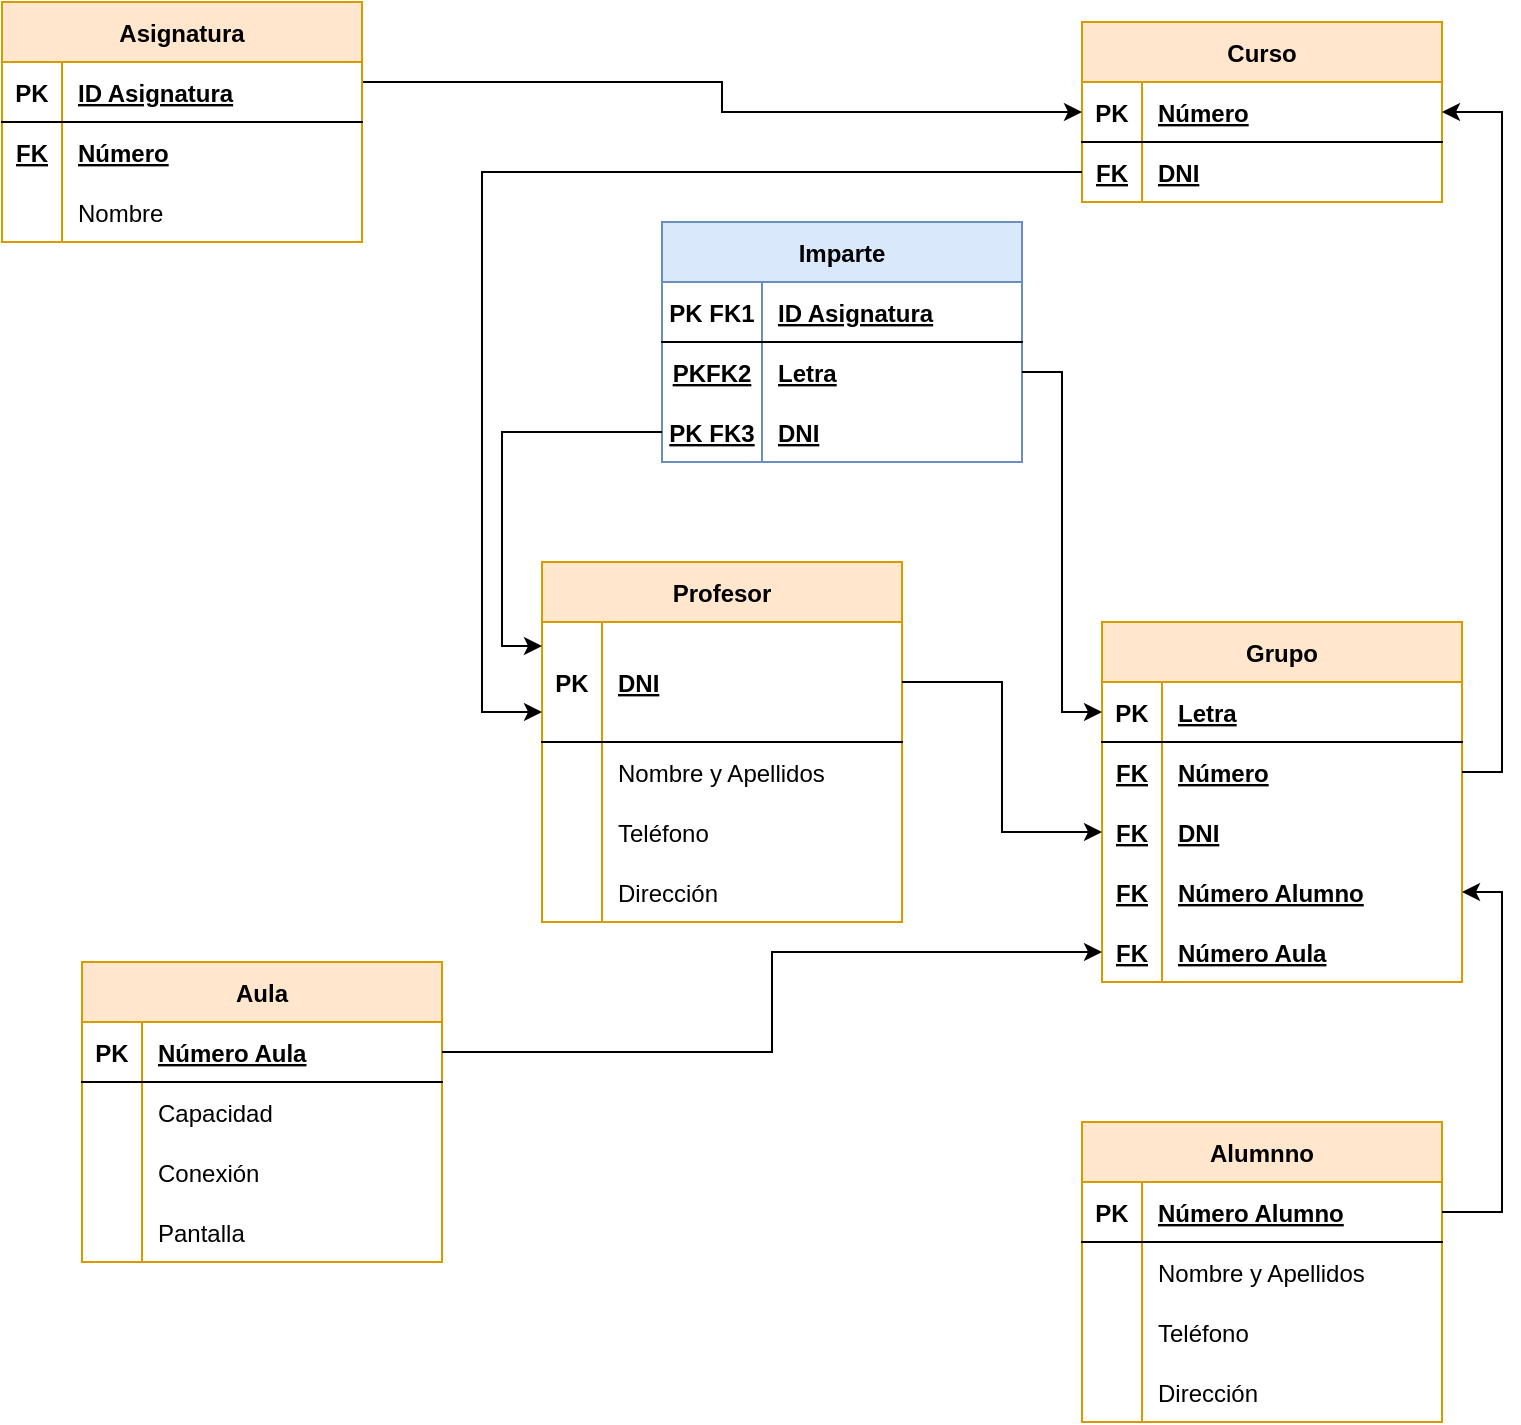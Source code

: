 <mxfile version="21.8.2" type="github">
  <diagram id="JBpMefo0yprfa7kV5Fog" name="Página-1">
    <mxGraphModel dx="1434" dy="669" grid="1" gridSize="10" guides="1" tooltips="1" connect="1" arrows="1" fold="1" page="1" pageScale="1" pageWidth="827" pageHeight="1169" math="0" shadow="0">
      <root>
        <mxCell id="0" />
        <mxCell id="1" parent="0" />
        <mxCell id="TN-RU8l-zn4eV9_Rh9fa-1" value="Profesor " style="shape=table;startSize=30;container=1;collapsible=1;childLayout=tableLayout;fixedRows=1;rowLines=0;fontStyle=1;align=center;resizeLast=1;fillColor=#ffe6cc;strokeColor=#d79b00;" parent="1" vertex="1">
          <mxGeometry x="300" y="290" width="180" height="180" as="geometry" />
        </mxCell>
        <mxCell id="TN-RU8l-zn4eV9_Rh9fa-2" value="" style="shape=tableRow;horizontal=0;startSize=0;swimlaneHead=0;swimlaneBody=0;fillColor=none;collapsible=0;dropTarget=0;points=[[0,0.5],[1,0.5]];portConstraint=eastwest;top=0;left=0;right=0;bottom=1;" parent="TN-RU8l-zn4eV9_Rh9fa-1" vertex="1">
          <mxGeometry y="30" width="180" height="60" as="geometry" />
        </mxCell>
        <mxCell id="TN-RU8l-zn4eV9_Rh9fa-3" value="PK" style="shape=partialRectangle;connectable=0;fillColor=none;top=0;left=0;bottom=0;right=0;fontStyle=1;overflow=hidden;" parent="TN-RU8l-zn4eV9_Rh9fa-2" vertex="1">
          <mxGeometry width="30" height="60" as="geometry">
            <mxRectangle width="30" height="60" as="alternateBounds" />
          </mxGeometry>
        </mxCell>
        <mxCell id="TN-RU8l-zn4eV9_Rh9fa-4" value="DNI" style="shape=partialRectangle;connectable=0;fillColor=none;top=0;left=0;bottom=0;right=0;align=left;spacingLeft=6;fontStyle=5;overflow=hidden;" parent="TN-RU8l-zn4eV9_Rh9fa-2" vertex="1">
          <mxGeometry x="30" width="150" height="60" as="geometry">
            <mxRectangle width="150" height="60" as="alternateBounds" />
          </mxGeometry>
        </mxCell>
        <mxCell id="TN-RU8l-zn4eV9_Rh9fa-5" value="" style="shape=tableRow;horizontal=0;startSize=0;swimlaneHead=0;swimlaneBody=0;fillColor=none;collapsible=0;dropTarget=0;points=[[0,0.5],[1,0.5]];portConstraint=eastwest;top=0;left=0;right=0;bottom=0;" parent="TN-RU8l-zn4eV9_Rh9fa-1" vertex="1">
          <mxGeometry y="90" width="180" height="30" as="geometry" />
        </mxCell>
        <mxCell id="TN-RU8l-zn4eV9_Rh9fa-6" value="" style="shape=partialRectangle;connectable=0;fillColor=none;top=0;left=0;bottom=0;right=0;editable=1;overflow=hidden;" parent="TN-RU8l-zn4eV9_Rh9fa-5" vertex="1">
          <mxGeometry width="30" height="30" as="geometry">
            <mxRectangle width="30" height="30" as="alternateBounds" />
          </mxGeometry>
        </mxCell>
        <mxCell id="TN-RU8l-zn4eV9_Rh9fa-7" value="Nombre y Apellidos" style="shape=partialRectangle;connectable=0;fillColor=none;top=0;left=0;bottom=0;right=0;align=left;spacingLeft=6;overflow=hidden;" parent="TN-RU8l-zn4eV9_Rh9fa-5" vertex="1">
          <mxGeometry x="30" width="150" height="30" as="geometry">
            <mxRectangle width="150" height="30" as="alternateBounds" />
          </mxGeometry>
        </mxCell>
        <mxCell id="TN-RU8l-zn4eV9_Rh9fa-8" value="" style="shape=tableRow;horizontal=0;startSize=0;swimlaneHead=0;swimlaneBody=0;fillColor=none;collapsible=0;dropTarget=0;points=[[0,0.5],[1,0.5]];portConstraint=eastwest;top=0;left=0;right=0;bottom=0;" parent="TN-RU8l-zn4eV9_Rh9fa-1" vertex="1">
          <mxGeometry y="120" width="180" height="30" as="geometry" />
        </mxCell>
        <mxCell id="TN-RU8l-zn4eV9_Rh9fa-9" value="" style="shape=partialRectangle;connectable=0;fillColor=none;top=0;left=0;bottom=0;right=0;editable=1;overflow=hidden;" parent="TN-RU8l-zn4eV9_Rh9fa-8" vertex="1">
          <mxGeometry width="30" height="30" as="geometry">
            <mxRectangle width="30" height="30" as="alternateBounds" />
          </mxGeometry>
        </mxCell>
        <mxCell id="TN-RU8l-zn4eV9_Rh9fa-10" value="Teléfono" style="shape=partialRectangle;connectable=0;fillColor=none;top=0;left=0;bottom=0;right=0;align=left;spacingLeft=6;overflow=hidden;" parent="TN-RU8l-zn4eV9_Rh9fa-8" vertex="1">
          <mxGeometry x="30" width="150" height="30" as="geometry">
            <mxRectangle width="150" height="30" as="alternateBounds" />
          </mxGeometry>
        </mxCell>
        <mxCell id="TN-RU8l-zn4eV9_Rh9fa-11" value="" style="shape=tableRow;horizontal=0;startSize=0;swimlaneHead=0;swimlaneBody=0;fillColor=none;collapsible=0;dropTarget=0;points=[[0,0.5],[1,0.5]];portConstraint=eastwest;top=0;left=0;right=0;bottom=0;" parent="TN-RU8l-zn4eV9_Rh9fa-1" vertex="1">
          <mxGeometry y="150" width="180" height="30" as="geometry" />
        </mxCell>
        <mxCell id="TN-RU8l-zn4eV9_Rh9fa-12" value="" style="shape=partialRectangle;connectable=0;fillColor=none;top=0;left=0;bottom=0;right=0;editable=1;overflow=hidden;" parent="TN-RU8l-zn4eV9_Rh9fa-11" vertex="1">
          <mxGeometry width="30" height="30" as="geometry">
            <mxRectangle width="30" height="30" as="alternateBounds" />
          </mxGeometry>
        </mxCell>
        <mxCell id="TN-RU8l-zn4eV9_Rh9fa-13" value="Dirección" style="shape=partialRectangle;connectable=0;fillColor=none;top=0;left=0;bottom=0;right=0;align=left;spacingLeft=6;overflow=hidden;" parent="TN-RU8l-zn4eV9_Rh9fa-11" vertex="1">
          <mxGeometry x="30" width="150" height="30" as="geometry">
            <mxRectangle width="150" height="30" as="alternateBounds" />
          </mxGeometry>
        </mxCell>
        <mxCell id="TN-RU8l-zn4eV9_Rh9fa-14" value="Curso" style="shape=table;startSize=30;container=1;collapsible=1;childLayout=tableLayout;fixedRows=1;rowLines=0;fontStyle=1;align=center;resizeLast=1;fillColor=#ffe6cc;strokeColor=#d79b00;" parent="1" vertex="1">
          <mxGeometry x="570" y="20" width="180" height="90" as="geometry" />
        </mxCell>
        <mxCell id="TN-RU8l-zn4eV9_Rh9fa-15" value="" style="shape=tableRow;horizontal=0;startSize=0;swimlaneHead=0;swimlaneBody=0;fillColor=none;collapsible=0;dropTarget=0;points=[[0,0.5],[1,0.5]];portConstraint=eastwest;top=0;left=0;right=0;bottom=1;" parent="TN-RU8l-zn4eV9_Rh9fa-14" vertex="1">
          <mxGeometry y="30" width="180" height="30" as="geometry" />
        </mxCell>
        <mxCell id="TN-RU8l-zn4eV9_Rh9fa-16" value="PK" style="shape=partialRectangle;connectable=0;fillColor=none;top=0;left=0;bottom=0;right=0;fontStyle=1;overflow=hidden;" parent="TN-RU8l-zn4eV9_Rh9fa-15" vertex="1">
          <mxGeometry width="30" height="30" as="geometry">
            <mxRectangle width="30" height="30" as="alternateBounds" />
          </mxGeometry>
        </mxCell>
        <mxCell id="TN-RU8l-zn4eV9_Rh9fa-17" value="Número" style="shape=partialRectangle;connectable=0;fillColor=none;top=0;left=0;bottom=0;right=0;align=left;spacingLeft=6;fontStyle=5;overflow=hidden;" parent="TN-RU8l-zn4eV9_Rh9fa-15" vertex="1">
          <mxGeometry x="30" width="150" height="30" as="geometry">
            <mxRectangle width="150" height="30" as="alternateBounds" />
          </mxGeometry>
        </mxCell>
        <mxCell id="TN-RU8l-zn4eV9_Rh9fa-18" value="" style="shape=tableRow;horizontal=0;startSize=0;swimlaneHead=0;swimlaneBody=0;fillColor=none;collapsible=0;dropTarget=0;points=[[0,0.5],[1,0.5]];portConstraint=eastwest;top=0;left=0;right=0;bottom=0;" parent="TN-RU8l-zn4eV9_Rh9fa-14" vertex="1">
          <mxGeometry y="60" width="180" height="30" as="geometry" />
        </mxCell>
        <mxCell id="TN-RU8l-zn4eV9_Rh9fa-19" value="FK" style="shape=partialRectangle;connectable=0;fillColor=none;top=0;left=0;bottom=0;right=0;editable=1;overflow=hidden;fontStyle=5" parent="TN-RU8l-zn4eV9_Rh9fa-18" vertex="1">
          <mxGeometry width="30" height="30" as="geometry">
            <mxRectangle width="30" height="30" as="alternateBounds" />
          </mxGeometry>
        </mxCell>
        <mxCell id="TN-RU8l-zn4eV9_Rh9fa-20" value="DNI" style="shape=partialRectangle;connectable=0;fillColor=none;top=0;left=0;bottom=0;right=0;align=left;spacingLeft=6;overflow=hidden;fontStyle=5" parent="TN-RU8l-zn4eV9_Rh9fa-18" vertex="1">
          <mxGeometry x="30" width="150" height="30" as="geometry">
            <mxRectangle width="150" height="30" as="alternateBounds" />
          </mxGeometry>
        </mxCell>
        <mxCell id="TN-RU8l-zn4eV9_Rh9fa-28" value="Grupo" style="shape=table;startSize=30;container=1;collapsible=1;childLayout=tableLayout;fixedRows=1;rowLines=0;fontStyle=1;align=center;resizeLast=1;fillColor=#ffe6cc;strokeColor=#d79b00;" parent="1" vertex="1">
          <mxGeometry x="580" y="320" width="180" height="180" as="geometry" />
        </mxCell>
        <mxCell id="TN-RU8l-zn4eV9_Rh9fa-29" value="" style="shape=tableRow;horizontal=0;startSize=0;swimlaneHead=0;swimlaneBody=0;fillColor=none;collapsible=0;dropTarget=0;points=[[0,0.5],[1,0.5]];portConstraint=eastwest;top=0;left=0;right=0;bottom=1;" parent="TN-RU8l-zn4eV9_Rh9fa-28" vertex="1">
          <mxGeometry y="30" width="180" height="30" as="geometry" />
        </mxCell>
        <mxCell id="TN-RU8l-zn4eV9_Rh9fa-30" value="PK" style="shape=partialRectangle;connectable=0;fillColor=none;top=0;left=0;bottom=0;right=0;fontStyle=1;overflow=hidden;" parent="TN-RU8l-zn4eV9_Rh9fa-29" vertex="1">
          <mxGeometry width="30" height="30" as="geometry">
            <mxRectangle width="30" height="30" as="alternateBounds" />
          </mxGeometry>
        </mxCell>
        <mxCell id="TN-RU8l-zn4eV9_Rh9fa-31" value="Letra" style="shape=partialRectangle;connectable=0;fillColor=none;top=0;left=0;bottom=0;right=0;align=left;spacingLeft=6;fontStyle=5;overflow=hidden;" parent="TN-RU8l-zn4eV9_Rh9fa-29" vertex="1">
          <mxGeometry x="30" width="150" height="30" as="geometry">
            <mxRectangle width="150" height="30" as="alternateBounds" />
          </mxGeometry>
        </mxCell>
        <mxCell id="TN-RU8l-zn4eV9_Rh9fa-32" value="" style="shape=tableRow;horizontal=0;startSize=0;swimlaneHead=0;swimlaneBody=0;fillColor=none;collapsible=0;dropTarget=0;points=[[0,0.5],[1,0.5]];portConstraint=eastwest;top=0;left=0;right=0;bottom=0;" parent="TN-RU8l-zn4eV9_Rh9fa-28" vertex="1">
          <mxGeometry y="60" width="180" height="30" as="geometry" />
        </mxCell>
        <mxCell id="TN-RU8l-zn4eV9_Rh9fa-33" value="FK" style="shape=partialRectangle;connectable=0;fillColor=none;top=0;left=0;bottom=0;right=0;editable=1;overflow=hidden;fontStyle=5" parent="TN-RU8l-zn4eV9_Rh9fa-32" vertex="1">
          <mxGeometry width="30" height="30" as="geometry">
            <mxRectangle width="30" height="30" as="alternateBounds" />
          </mxGeometry>
        </mxCell>
        <mxCell id="TN-RU8l-zn4eV9_Rh9fa-34" value="Número" style="shape=partialRectangle;connectable=0;fillColor=none;top=0;left=0;bottom=0;right=0;align=left;spacingLeft=6;overflow=hidden;fontStyle=5" parent="TN-RU8l-zn4eV9_Rh9fa-32" vertex="1">
          <mxGeometry x="30" width="150" height="30" as="geometry">
            <mxRectangle width="150" height="30" as="alternateBounds" />
          </mxGeometry>
        </mxCell>
        <mxCell id="TN-RU8l-zn4eV9_Rh9fa-35" value="" style="shape=tableRow;horizontal=0;startSize=0;swimlaneHead=0;swimlaneBody=0;fillColor=none;collapsible=0;dropTarget=0;points=[[0,0.5],[1,0.5]];portConstraint=eastwest;top=0;left=0;right=0;bottom=0;" parent="TN-RU8l-zn4eV9_Rh9fa-28" vertex="1">
          <mxGeometry y="90" width="180" height="30" as="geometry" />
        </mxCell>
        <mxCell id="TN-RU8l-zn4eV9_Rh9fa-36" value="FK" style="shape=partialRectangle;connectable=0;fillColor=none;top=0;left=0;bottom=0;right=0;editable=1;overflow=hidden;fontStyle=5" parent="TN-RU8l-zn4eV9_Rh9fa-35" vertex="1">
          <mxGeometry width="30" height="30" as="geometry">
            <mxRectangle width="30" height="30" as="alternateBounds" />
          </mxGeometry>
        </mxCell>
        <mxCell id="TN-RU8l-zn4eV9_Rh9fa-37" value="DNI" style="shape=partialRectangle;connectable=0;fillColor=none;top=0;left=0;bottom=0;right=0;align=left;spacingLeft=6;overflow=hidden;fontStyle=5" parent="TN-RU8l-zn4eV9_Rh9fa-35" vertex="1">
          <mxGeometry x="30" width="150" height="30" as="geometry">
            <mxRectangle width="150" height="30" as="alternateBounds" />
          </mxGeometry>
        </mxCell>
        <mxCell id="TN-RU8l-zn4eV9_Rh9fa-38" value="" style="shape=tableRow;horizontal=0;startSize=0;swimlaneHead=0;swimlaneBody=0;fillColor=none;collapsible=0;dropTarget=0;points=[[0,0.5],[1,0.5]];portConstraint=eastwest;top=0;left=0;right=0;bottom=0;" parent="TN-RU8l-zn4eV9_Rh9fa-28" vertex="1">
          <mxGeometry y="120" width="180" height="30" as="geometry" />
        </mxCell>
        <mxCell id="TN-RU8l-zn4eV9_Rh9fa-39" value="FK" style="shape=partialRectangle;connectable=0;fillColor=none;top=0;left=0;bottom=0;right=0;editable=1;overflow=hidden;fontStyle=5" parent="TN-RU8l-zn4eV9_Rh9fa-38" vertex="1">
          <mxGeometry width="30" height="30" as="geometry">
            <mxRectangle width="30" height="30" as="alternateBounds" />
          </mxGeometry>
        </mxCell>
        <mxCell id="TN-RU8l-zn4eV9_Rh9fa-40" value="Número Alumno" style="shape=partialRectangle;connectable=0;fillColor=none;top=0;left=0;bottom=0;right=0;align=left;spacingLeft=6;overflow=hidden;fontStyle=5" parent="TN-RU8l-zn4eV9_Rh9fa-38" vertex="1">
          <mxGeometry x="30" width="150" height="30" as="geometry">
            <mxRectangle width="150" height="30" as="alternateBounds" />
          </mxGeometry>
        </mxCell>
        <mxCell id="TN-RU8l-zn4eV9_Rh9fa-93" value="" style="shape=tableRow;horizontal=0;startSize=0;swimlaneHead=0;swimlaneBody=0;fillColor=none;collapsible=0;dropTarget=0;points=[[0,0.5],[1,0.5]];portConstraint=eastwest;top=0;left=0;right=0;bottom=0;" parent="TN-RU8l-zn4eV9_Rh9fa-28" vertex="1">
          <mxGeometry y="150" width="180" height="30" as="geometry" />
        </mxCell>
        <mxCell id="TN-RU8l-zn4eV9_Rh9fa-94" value="FK" style="shape=partialRectangle;connectable=0;fillColor=none;top=0;left=0;bottom=0;right=0;editable=1;overflow=hidden;fontStyle=5" parent="TN-RU8l-zn4eV9_Rh9fa-93" vertex="1">
          <mxGeometry width="30" height="30" as="geometry">
            <mxRectangle width="30" height="30" as="alternateBounds" />
          </mxGeometry>
        </mxCell>
        <mxCell id="TN-RU8l-zn4eV9_Rh9fa-95" value="Número Aula" style="shape=partialRectangle;connectable=0;fillColor=none;top=0;left=0;bottom=0;right=0;align=left;spacingLeft=6;overflow=hidden;fontStyle=5" parent="TN-RU8l-zn4eV9_Rh9fa-93" vertex="1">
          <mxGeometry x="30" width="150" height="30" as="geometry">
            <mxRectangle width="150" height="30" as="alternateBounds" />
          </mxGeometry>
        </mxCell>
        <mxCell id="TN-RU8l-zn4eV9_Rh9fa-42" value="Imparte" style="shape=table;startSize=30;container=1;collapsible=1;childLayout=tableLayout;fixedRows=1;rowLines=0;fontStyle=1;align=center;resizeLast=1;fillColor=#dae8fc;strokeColor=#6c8ebf;" parent="1" vertex="1">
          <mxGeometry x="360" y="120" width="180" height="120" as="geometry" />
        </mxCell>
        <mxCell id="TN-RU8l-zn4eV9_Rh9fa-43" value="" style="shape=tableRow;horizontal=0;startSize=0;swimlaneHead=0;swimlaneBody=0;fillColor=none;collapsible=0;dropTarget=0;points=[[0,0.5],[1,0.5]];portConstraint=eastwest;top=0;left=0;right=0;bottom=1;" parent="TN-RU8l-zn4eV9_Rh9fa-42" vertex="1">
          <mxGeometry y="30" width="180" height="30" as="geometry" />
        </mxCell>
        <mxCell id="TN-RU8l-zn4eV9_Rh9fa-44" value="PK FK1" style="shape=partialRectangle;connectable=0;fillColor=none;top=0;left=0;bottom=0;right=0;fontStyle=1;overflow=hidden;" parent="TN-RU8l-zn4eV9_Rh9fa-43" vertex="1">
          <mxGeometry width="50" height="30" as="geometry">
            <mxRectangle width="50" height="30" as="alternateBounds" />
          </mxGeometry>
        </mxCell>
        <mxCell id="TN-RU8l-zn4eV9_Rh9fa-45" value="ID Asignatura" style="shape=partialRectangle;connectable=0;fillColor=none;top=0;left=0;bottom=0;right=0;align=left;spacingLeft=6;fontStyle=5;overflow=hidden;" parent="TN-RU8l-zn4eV9_Rh9fa-43" vertex="1">
          <mxGeometry x="50" width="130" height="30" as="geometry">
            <mxRectangle width="130" height="30" as="alternateBounds" />
          </mxGeometry>
        </mxCell>
        <mxCell id="TN-RU8l-zn4eV9_Rh9fa-46" value="" style="shape=tableRow;horizontal=0;startSize=0;swimlaneHead=0;swimlaneBody=0;fillColor=none;collapsible=0;dropTarget=0;points=[[0,0.5],[1,0.5]];portConstraint=eastwest;top=0;left=0;right=0;bottom=0;" parent="TN-RU8l-zn4eV9_Rh9fa-42" vertex="1">
          <mxGeometry y="60" width="180" height="30" as="geometry" />
        </mxCell>
        <mxCell id="TN-RU8l-zn4eV9_Rh9fa-47" value="PKFK2" style="shape=partialRectangle;connectable=0;fillColor=none;top=0;left=0;bottom=0;right=0;editable=1;overflow=hidden;fontStyle=5" parent="TN-RU8l-zn4eV9_Rh9fa-46" vertex="1">
          <mxGeometry width="50" height="30" as="geometry">
            <mxRectangle width="50" height="30" as="alternateBounds" />
          </mxGeometry>
        </mxCell>
        <mxCell id="TN-RU8l-zn4eV9_Rh9fa-48" value="Letra" style="shape=partialRectangle;connectable=0;fillColor=none;top=0;left=0;bottom=0;right=0;align=left;spacingLeft=6;overflow=hidden;fontStyle=5" parent="TN-RU8l-zn4eV9_Rh9fa-46" vertex="1">
          <mxGeometry x="50" width="130" height="30" as="geometry">
            <mxRectangle width="130" height="30" as="alternateBounds" />
          </mxGeometry>
        </mxCell>
        <mxCell id="TN-RU8l-zn4eV9_Rh9fa-49" value="" style="shape=tableRow;horizontal=0;startSize=0;swimlaneHead=0;swimlaneBody=0;fillColor=none;collapsible=0;dropTarget=0;points=[[0,0.5],[1,0.5]];portConstraint=eastwest;top=0;left=0;right=0;bottom=0;" parent="TN-RU8l-zn4eV9_Rh9fa-42" vertex="1">
          <mxGeometry y="90" width="180" height="30" as="geometry" />
        </mxCell>
        <mxCell id="TN-RU8l-zn4eV9_Rh9fa-50" value="PK FK3" style="shape=partialRectangle;connectable=0;fillColor=none;top=0;left=0;bottom=0;right=0;editable=1;overflow=hidden;fontStyle=5" parent="TN-RU8l-zn4eV9_Rh9fa-49" vertex="1">
          <mxGeometry width="50" height="30" as="geometry">
            <mxRectangle width="50" height="30" as="alternateBounds" />
          </mxGeometry>
        </mxCell>
        <mxCell id="TN-RU8l-zn4eV9_Rh9fa-51" value="DNI" style="shape=partialRectangle;connectable=0;fillColor=none;top=0;left=0;bottom=0;right=0;align=left;spacingLeft=6;overflow=hidden;fontStyle=5" parent="TN-RU8l-zn4eV9_Rh9fa-49" vertex="1">
          <mxGeometry x="50" width="130" height="30" as="geometry">
            <mxRectangle width="130" height="30" as="alternateBounds" />
          </mxGeometry>
        </mxCell>
        <mxCell id="TN-RU8l-zn4eV9_Rh9fa-119" style="edgeStyle=orthogonalEdgeStyle;rounded=0;orthogonalLoop=1;jettySize=auto;html=1;entryX=0;entryY=0.5;entryDx=0;entryDy=0;startArrow=none;startFill=0;endArrow=classic;endFill=1;" parent="1" source="TN-RU8l-zn4eV9_Rh9fa-55" target="TN-RU8l-zn4eV9_Rh9fa-15" edge="1">
          <mxGeometry relative="1" as="geometry">
            <Array as="points">
              <mxPoint x="390" y="50" />
              <mxPoint x="390" y="65" />
            </Array>
          </mxGeometry>
        </mxCell>
        <mxCell id="TN-RU8l-zn4eV9_Rh9fa-55" value="Asignatura " style="shape=table;startSize=30;container=1;collapsible=1;childLayout=tableLayout;fixedRows=1;rowLines=0;fontStyle=1;align=center;resizeLast=1;fillColor=#ffe6cc;strokeColor=#d79b00;" parent="1" vertex="1">
          <mxGeometry x="30" y="10" width="180" height="120" as="geometry" />
        </mxCell>
        <mxCell id="TN-RU8l-zn4eV9_Rh9fa-56" value="" style="shape=tableRow;horizontal=0;startSize=0;swimlaneHead=0;swimlaneBody=0;fillColor=none;collapsible=0;dropTarget=0;points=[[0,0.5],[1,0.5]];portConstraint=eastwest;top=0;left=0;right=0;bottom=1;" parent="TN-RU8l-zn4eV9_Rh9fa-55" vertex="1">
          <mxGeometry y="30" width="180" height="30" as="geometry" />
        </mxCell>
        <mxCell id="TN-RU8l-zn4eV9_Rh9fa-57" value="PK" style="shape=partialRectangle;connectable=0;fillColor=none;top=0;left=0;bottom=0;right=0;fontStyle=1;overflow=hidden;" parent="TN-RU8l-zn4eV9_Rh9fa-56" vertex="1">
          <mxGeometry width="30" height="30" as="geometry">
            <mxRectangle width="30" height="30" as="alternateBounds" />
          </mxGeometry>
        </mxCell>
        <mxCell id="TN-RU8l-zn4eV9_Rh9fa-58" value="ID Asignatura" style="shape=partialRectangle;connectable=0;fillColor=none;top=0;left=0;bottom=0;right=0;align=left;spacingLeft=6;fontStyle=5;overflow=hidden;" parent="TN-RU8l-zn4eV9_Rh9fa-56" vertex="1">
          <mxGeometry x="30" width="150" height="30" as="geometry">
            <mxRectangle width="150" height="30" as="alternateBounds" />
          </mxGeometry>
        </mxCell>
        <mxCell id="TN-RU8l-zn4eV9_Rh9fa-59" value="" style="shape=tableRow;horizontal=0;startSize=0;swimlaneHead=0;swimlaneBody=0;fillColor=none;collapsible=0;dropTarget=0;points=[[0,0.5],[1,0.5]];portConstraint=eastwest;top=0;left=0;right=0;bottom=0;" parent="TN-RU8l-zn4eV9_Rh9fa-55" vertex="1">
          <mxGeometry y="60" width="180" height="30" as="geometry" />
        </mxCell>
        <mxCell id="TN-RU8l-zn4eV9_Rh9fa-60" value="FK" style="shape=partialRectangle;connectable=0;fillColor=none;top=0;left=0;bottom=0;right=0;editable=1;overflow=hidden;fontStyle=5" parent="TN-RU8l-zn4eV9_Rh9fa-59" vertex="1">
          <mxGeometry width="30" height="30" as="geometry">
            <mxRectangle width="30" height="30" as="alternateBounds" />
          </mxGeometry>
        </mxCell>
        <mxCell id="TN-RU8l-zn4eV9_Rh9fa-61" value="Número" style="shape=partialRectangle;connectable=0;fillColor=none;top=0;left=0;bottom=0;right=0;align=left;spacingLeft=6;overflow=hidden;fontStyle=5" parent="TN-RU8l-zn4eV9_Rh9fa-59" vertex="1">
          <mxGeometry x="30" width="150" height="30" as="geometry">
            <mxRectangle width="150" height="30" as="alternateBounds" />
          </mxGeometry>
        </mxCell>
        <mxCell id="TN-RU8l-zn4eV9_Rh9fa-62" value="" style="shape=tableRow;horizontal=0;startSize=0;swimlaneHead=0;swimlaneBody=0;fillColor=none;collapsible=0;dropTarget=0;points=[[0,0.5],[1,0.5]];portConstraint=eastwest;top=0;left=0;right=0;bottom=0;" parent="TN-RU8l-zn4eV9_Rh9fa-55" vertex="1">
          <mxGeometry y="90" width="180" height="30" as="geometry" />
        </mxCell>
        <mxCell id="TN-RU8l-zn4eV9_Rh9fa-63" value="" style="shape=partialRectangle;connectable=0;fillColor=none;top=0;left=0;bottom=0;right=0;editable=1;overflow=hidden;" parent="TN-RU8l-zn4eV9_Rh9fa-62" vertex="1">
          <mxGeometry width="30" height="30" as="geometry">
            <mxRectangle width="30" height="30" as="alternateBounds" />
          </mxGeometry>
        </mxCell>
        <mxCell id="TN-RU8l-zn4eV9_Rh9fa-64" value="Nombre" style="shape=partialRectangle;connectable=0;fillColor=none;top=0;left=0;bottom=0;right=0;align=left;spacingLeft=6;overflow=hidden;" parent="TN-RU8l-zn4eV9_Rh9fa-62" vertex="1">
          <mxGeometry x="30" width="150" height="30" as="geometry">
            <mxRectangle width="150" height="30" as="alternateBounds" />
          </mxGeometry>
        </mxCell>
        <mxCell id="TN-RU8l-zn4eV9_Rh9fa-73" value="Aula" style="shape=table;startSize=30;container=1;collapsible=1;childLayout=tableLayout;fixedRows=1;rowLines=0;fontStyle=1;align=center;resizeLast=1;fillColor=#ffe6cc;strokeColor=#d79b00;" parent="1" vertex="1">
          <mxGeometry x="70" y="490" width="180" height="150" as="geometry" />
        </mxCell>
        <mxCell id="TN-RU8l-zn4eV9_Rh9fa-74" value="" style="shape=tableRow;horizontal=0;startSize=0;swimlaneHead=0;swimlaneBody=0;fillColor=none;collapsible=0;dropTarget=0;points=[[0,0.5],[1,0.5]];portConstraint=eastwest;top=0;left=0;right=0;bottom=1;" parent="TN-RU8l-zn4eV9_Rh9fa-73" vertex="1">
          <mxGeometry y="30" width="180" height="30" as="geometry" />
        </mxCell>
        <mxCell id="TN-RU8l-zn4eV9_Rh9fa-75" value="PK" style="shape=partialRectangle;connectable=0;fillColor=none;top=0;left=0;bottom=0;right=0;fontStyle=1;overflow=hidden;" parent="TN-RU8l-zn4eV9_Rh9fa-74" vertex="1">
          <mxGeometry width="30" height="30" as="geometry">
            <mxRectangle width="30" height="30" as="alternateBounds" />
          </mxGeometry>
        </mxCell>
        <mxCell id="TN-RU8l-zn4eV9_Rh9fa-76" value="Número Aula" style="shape=partialRectangle;connectable=0;fillColor=none;top=0;left=0;bottom=0;right=0;align=left;spacingLeft=6;fontStyle=5;overflow=hidden;" parent="TN-RU8l-zn4eV9_Rh9fa-74" vertex="1">
          <mxGeometry x="30" width="150" height="30" as="geometry">
            <mxRectangle width="150" height="30" as="alternateBounds" />
          </mxGeometry>
        </mxCell>
        <mxCell id="TN-RU8l-zn4eV9_Rh9fa-77" value="" style="shape=tableRow;horizontal=0;startSize=0;swimlaneHead=0;swimlaneBody=0;fillColor=none;collapsible=0;dropTarget=0;points=[[0,0.5],[1,0.5]];portConstraint=eastwest;top=0;left=0;right=0;bottom=0;" parent="TN-RU8l-zn4eV9_Rh9fa-73" vertex="1">
          <mxGeometry y="60" width="180" height="30" as="geometry" />
        </mxCell>
        <mxCell id="TN-RU8l-zn4eV9_Rh9fa-78" value="" style="shape=partialRectangle;connectable=0;fillColor=none;top=0;left=0;bottom=0;right=0;editable=1;overflow=hidden;" parent="TN-RU8l-zn4eV9_Rh9fa-77" vertex="1">
          <mxGeometry width="30" height="30" as="geometry">
            <mxRectangle width="30" height="30" as="alternateBounds" />
          </mxGeometry>
        </mxCell>
        <mxCell id="TN-RU8l-zn4eV9_Rh9fa-79" value="Capacidad                " style="shape=partialRectangle;connectable=0;fillColor=none;top=0;left=0;bottom=0;right=0;align=left;spacingLeft=6;overflow=hidden;" parent="TN-RU8l-zn4eV9_Rh9fa-77" vertex="1">
          <mxGeometry x="30" width="150" height="30" as="geometry">
            <mxRectangle width="150" height="30" as="alternateBounds" />
          </mxGeometry>
        </mxCell>
        <mxCell id="TN-RU8l-zn4eV9_Rh9fa-80" value="" style="shape=tableRow;horizontal=0;startSize=0;swimlaneHead=0;swimlaneBody=0;fillColor=none;collapsible=0;dropTarget=0;points=[[0,0.5],[1,0.5]];portConstraint=eastwest;top=0;left=0;right=0;bottom=0;" parent="TN-RU8l-zn4eV9_Rh9fa-73" vertex="1">
          <mxGeometry y="90" width="180" height="30" as="geometry" />
        </mxCell>
        <mxCell id="TN-RU8l-zn4eV9_Rh9fa-81" value="" style="shape=partialRectangle;connectable=0;fillColor=none;top=0;left=0;bottom=0;right=0;editable=1;overflow=hidden;" parent="TN-RU8l-zn4eV9_Rh9fa-80" vertex="1">
          <mxGeometry width="30" height="30" as="geometry">
            <mxRectangle width="30" height="30" as="alternateBounds" />
          </mxGeometry>
        </mxCell>
        <mxCell id="TN-RU8l-zn4eV9_Rh9fa-82" value="Conexión" style="shape=partialRectangle;connectable=0;fillColor=none;top=0;left=0;bottom=0;right=0;align=left;spacingLeft=6;overflow=hidden;" parent="TN-RU8l-zn4eV9_Rh9fa-80" vertex="1">
          <mxGeometry x="30" width="150" height="30" as="geometry">
            <mxRectangle width="150" height="30" as="alternateBounds" />
          </mxGeometry>
        </mxCell>
        <mxCell id="TN-RU8l-zn4eV9_Rh9fa-83" value="" style="shape=tableRow;horizontal=0;startSize=0;swimlaneHead=0;swimlaneBody=0;fillColor=none;collapsible=0;dropTarget=0;points=[[0,0.5],[1,0.5]];portConstraint=eastwest;top=0;left=0;right=0;bottom=0;" parent="TN-RU8l-zn4eV9_Rh9fa-73" vertex="1">
          <mxGeometry y="120" width="180" height="30" as="geometry" />
        </mxCell>
        <mxCell id="TN-RU8l-zn4eV9_Rh9fa-84" value="" style="shape=partialRectangle;connectable=0;fillColor=none;top=0;left=0;bottom=0;right=0;editable=1;overflow=hidden;" parent="TN-RU8l-zn4eV9_Rh9fa-83" vertex="1">
          <mxGeometry width="30" height="30" as="geometry">
            <mxRectangle width="30" height="30" as="alternateBounds" />
          </mxGeometry>
        </mxCell>
        <mxCell id="TN-RU8l-zn4eV9_Rh9fa-85" value="Pantalla" style="shape=partialRectangle;connectable=0;fillColor=none;top=0;left=0;bottom=0;right=0;align=left;spacingLeft=6;overflow=hidden;" parent="TN-RU8l-zn4eV9_Rh9fa-83" vertex="1">
          <mxGeometry x="30" width="150" height="30" as="geometry">
            <mxRectangle width="150" height="30" as="alternateBounds" />
          </mxGeometry>
        </mxCell>
        <mxCell id="TN-RU8l-zn4eV9_Rh9fa-96" value="Alumnno" style="shape=table;startSize=30;container=1;collapsible=1;childLayout=tableLayout;fixedRows=1;rowLines=0;fontStyle=1;align=center;resizeLast=1;fillColor=#ffe6cc;strokeColor=#d79b00;" parent="1" vertex="1">
          <mxGeometry x="570" y="570" width="180" height="150" as="geometry" />
        </mxCell>
        <mxCell id="TN-RU8l-zn4eV9_Rh9fa-97" value="" style="shape=tableRow;horizontal=0;startSize=0;swimlaneHead=0;swimlaneBody=0;fillColor=none;collapsible=0;dropTarget=0;points=[[0,0.5],[1,0.5]];portConstraint=eastwest;top=0;left=0;right=0;bottom=1;" parent="TN-RU8l-zn4eV9_Rh9fa-96" vertex="1">
          <mxGeometry y="30" width="180" height="30" as="geometry" />
        </mxCell>
        <mxCell id="TN-RU8l-zn4eV9_Rh9fa-98" value="PK" style="shape=partialRectangle;connectable=0;fillColor=none;top=0;left=0;bottom=0;right=0;fontStyle=1;overflow=hidden;" parent="TN-RU8l-zn4eV9_Rh9fa-97" vertex="1">
          <mxGeometry width="30" height="30" as="geometry">
            <mxRectangle width="30" height="30" as="alternateBounds" />
          </mxGeometry>
        </mxCell>
        <mxCell id="TN-RU8l-zn4eV9_Rh9fa-99" value="Número Alumno" style="shape=partialRectangle;connectable=0;fillColor=none;top=0;left=0;bottom=0;right=0;align=left;spacingLeft=6;fontStyle=5;overflow=hidden;" parent="TN-RU8l-zn4eV9_Rh9fa-97" vertex="1">
          <mxGeometry x="30" width="150" height="30" as="geometry">
            <mxRectangle width="150" height="30" as="alternateBounds" />
          </mxGeometry>
        </mxCell>
        <mxCell id="TN-RU8l-zn4eV9_Rh9fa-100" value="" style="shape=tableRow;horizontal=0;startSize=0;swimlaneHead=0;swimlaneBody=0;fillColor=none;collapsible=0;dropTarget=0;points=[[0,0.5],[1,0.5]];portConstraint=eastwest;top=0;left=0;right=0;bottom=0;" parent="TN-RU8l-zn4eV9_Rh9fa-96" vertex="1">
          <mxGeometry y="60" width="180" height="30" as="geometry" />
        </mxCell>
        <mxCell id="TN-RU8l-zn4eV9_Rh9fa-101" value="" style="shape=partialRectangle;connectable=0;fillColor=none;top=0;left=0;bottom=0;right=0;editable=1;overflow=hidden;" parent="TN-RU8l-zn4eV9_Rh9fa-100" vertex="1">
          <mxGeometry width="30" height="30" as="geometry">
            <mxRectangle width="30" height="30" as="alternateBounds" />
          </mxGeometry>
        </mxCell>
        <mxCell id="TN-RU8l-zn4eV9_Rh9fa-102" value="Nombre y Apellidos" style="shape=partialRectangle;connectable=0;fillColor=none;top=0;left=0;bottom=0;right=0;align=left;spacingLeft=6;overflow=hidden;" parent="TN-RU8l-zn4eV9_Rh9fa-100" vertex="1">
          <mxGeometry x="30" width="150" height="30" as="geometry">
            <mxRectangle width="150" height="30" as="alternateBounds" />
          </mxGeometry>
        </mxCell>
        <mxCell id="TN-RU8l-zn4eV9_Rh9fa-103" value="" style="shape=tableRow;horizontal=0;startSize=0;swimlaneHead=0;swimlaneBody=0;fillColor=none;collapsible=0;dropTarget=0;points=[[0,0.5],[1,0.5]];portConstraint=eastwest;top=0;left=0;right=0;bottom=0;" parent="TN-RU8l-zn4eV9_Rh9fa-96" vertex="1">
          <mxGeometry y="90" width="180" height="30" as="geometry" />
        </mxCell>
        <mxCell id="TN-RU8l-zn4eV9_Rh9fa-104" value="" style="shape=partialRectangle;connectable=0;fillColor=none;top=0;left=0;bottom=0;right=0;editable=1;overflow=hidden;" parent="TN-RU8l-zn4eV9_Rh9fa-103" vertex="1">
          <mxGeometry width="30" height="30" as="geometry">
            <mxRectangle width="30" height="30" as="alternateBounds" />
          </mxGeometry>
        </mxCell>
        <mxCell id="TN-RU8l-zn4eV9_Rh9fa-105" value="Teléfono" style="shape=partialRectangle;connectable=0;fillColor=none;top=0;left=0;bottom=0;right=0;align=left;spacingLeft=6;overflow=hidden;" parent="TN-RU8l-zn4eV9_Rh9fa-103" vertex="1">
          <mxGeometry x="30" width="150" height="30" as="geometry">
            <mxRectangle width="150" height="30" as="alternateBounds" />
          </mxGeometry>
        </mxCell>
        <mxCell id="TN-RU8l-zn4eV9_Rh9fa-106" value="" style="shape=tableRow;horizontal=0;startSize=0;swimlaneHead=0;swimlaneBody=0;fillColor=none;collapsible=0;dropTarget=0;points=[[0,0.5],[1,0.5]];portConstraint=eastwest;top=0;left=0;right=0;bottom=0;" parent="TN-RU8l-zn4eV9_Rh9fa-96" vertex="1">
          <mxGeometry y="120" width="180" height="30" as="geometry" />
        </mxCell>
        <mxCell id="TN-RU8l-zn4eV9_Rh9fa-107" value="" style="shape=partialRectangle;connectable=0;fillColor=none;top=0;left=0;bottom=0;right=0;editable=1;overflow=hidden;" parent="TN-RU8l-zn4eV9_Rh9fa-106" vertex="1">
          <mxGeometry width="30" height="30" as="geometry">
            <mxRectangle width="30" height="30" as="alternateBounds" />
          </mxGeometry>
        </mxCell>
        <mxCell id="TN-RU8l-zn4eV9_Rh9fa-108" value="Dirección " style="shape=partialRectangle;connectable=0;fillColor=none;top=0;left=0;bottom=0;right=0;align=left;spacingLeft=6;overflow=hidden;" parent="TN-RU8l-zn4eV9_Rh9fa-106" vertex="1">
          <mxGeometry x="30" width="150" height="30" as="geometry">
            <mxRectangle width="150" height="30" as="alternateBounds" />
          </mxGeometry>
        </mxCell>
        <mxCell id="TN-RU8l-zn4eV9_Rh9fa-112" style="edgeStyle=orthogonalEdgeStyle;rounded=0;orthogonalLoop=1;jettySize=auto;html=1;exitX=1;exitY=0.5;exitDx=0;exitDy=0;entryX=1;entryY=0.5;entryDx=0;entryDy=0;startArrow=none;startFill=0;endArrow=classic;endFill=1;" parent="1" source="TN-RU8l-zn4eV9_Rh9fa-32" target="TN-RU8l-zn4eV9_Rh9fa-15" edge="1">
          <mxGeometry relative="1" as="geometry" />
        </mxCell>
        <mxCell id="TN-RU8l-zn4eV9_Rh9fa-114" style="edgeStyle=orthogonalEdgeStyle;rounded=0;orthogonalLoop=1;jettySize=auto;html=1;entryX=1;entryY=0.75;entryDx=0;entryDy=0;startArrow=none;startFill=0;endArrow=classic;endFill=1;" parent="1" source="TN-RU8l-zn4eV9_Rh9fa-97" target="TN-RU8l-zn4eV9_Rh9fa-28" edge="1">
          <mxGeometry relative="1" as="geometry" />
        </mxCell>
        <mxCell id="TN-RU8l-zn4eV9_Rh9fa-115" style="edgeStyle=orthogonalEdgeStyle;rounded=0;orthogonalLoop=1;jettySize=auto;html=1;exitX=1;exitY=0.5;exitDx=0;exitDy=0;entryX=0;entryY=0.5;entryDx=0;entryDy=0;startArrow=none;startFill=0;endArrow=classic;endFill=1;" parent="1" source="TN-RU8l-zn4eV9_Rh9fa-74" target="TN-RU8l-zn4eV9_Rh9fa-93" edge="1">
          <mxGeometry relative="1" as="geometry" />
        </mxCell>
        <mxCell id="TN-RU8l-zn4eV9_Rh9fa-116" style="edgeStyle=orthogonalEdgeStyle;rounded=0;orthogonalLoop=1;jettySize=auto;html=1;entryX=0;entryY=0.5;entryDx=0;entryDy=0;startArrow=none;startFill=0;endArrow=classic;endFill=1;" parent="1" source="TN-RU8l-zn4eV9_Rh9fa-2" target="TN-RU8l-zn4eV9_Rh9fa-35" edge="1">
          <mxGeometry relative="1" as="geometry" />
        </mxCell>
        <mxCell id="TN-RU8l-zn4eV9_Rh9fa-117" style="edgeStyle=orthogonalEdgeStyle;rounded=0;orthogonalLoop=1;jettySize=auto;html=1;entryX=0;entryY=0.5;entryDx=0;entryDy=0;startArrow=none;startFill=0;endArrow=classic;endFill=1;" parent="1" source="TN-RU8l-zn4eV9_Rh9fa-46" target="TN-RU8l-zn4eV9_Rh9fa-29" edge="1">
          <mxGeometry relative="1" as="geometry" />
        </mxCell>
        <mxCell id="TN-RU8l-zn4eV9_Rh9fa-118" style="edgeStyle=orthogonalEdgeStyle;rounded=0;orthogonalLoop=1;jettySize=auto;html=1;entryX=0;entryY=0.2;entryDx=0;entryDy=0;startArrow=none;startFill=0;endArrow=classic;endFill=1;entryPerimeter=0;" parent="1" source="TN-RU8l-zn4eV9_Rh9fa-49" target="TN-RU8l-zn4eV9_Rh9fa-2" edge="1">
          <mxGeometry relative="1" as="geometry" />
        </mxCell>
        <mxCell id="TN-RU8l-zn4eV9_Rh9fa-122" style="edgeStyle=orthogonalEdgeStyle;rounded=0;orthogonalLoop=1;jettySize=auto;html=1;exitX=0;exitY=0.5;exitDx=0;exitDy=0;entryX=0;entryY=0.75;entryDx=0;entryDy=0;entryPerimeter=0;startArrow=none;startFill=0;endArrow=classic;endFill=1;" parent="1" source="TN-RU8l-zn4eV9_Rh9fa-18" target="TN-RU8l-zn4eV9_Rh9fa-2" edge="1">
          <mxGeometry relative="1" as="geometry">
            <Array as="points">
              <mxPoint x="270" y="95" />
              <mxPoint x="270" y="365" />
            </Array>
          </mxGeometry>
        </mxCell>
      </root>
    </mxGraphModel>
  </diagram>
</mxfile>
